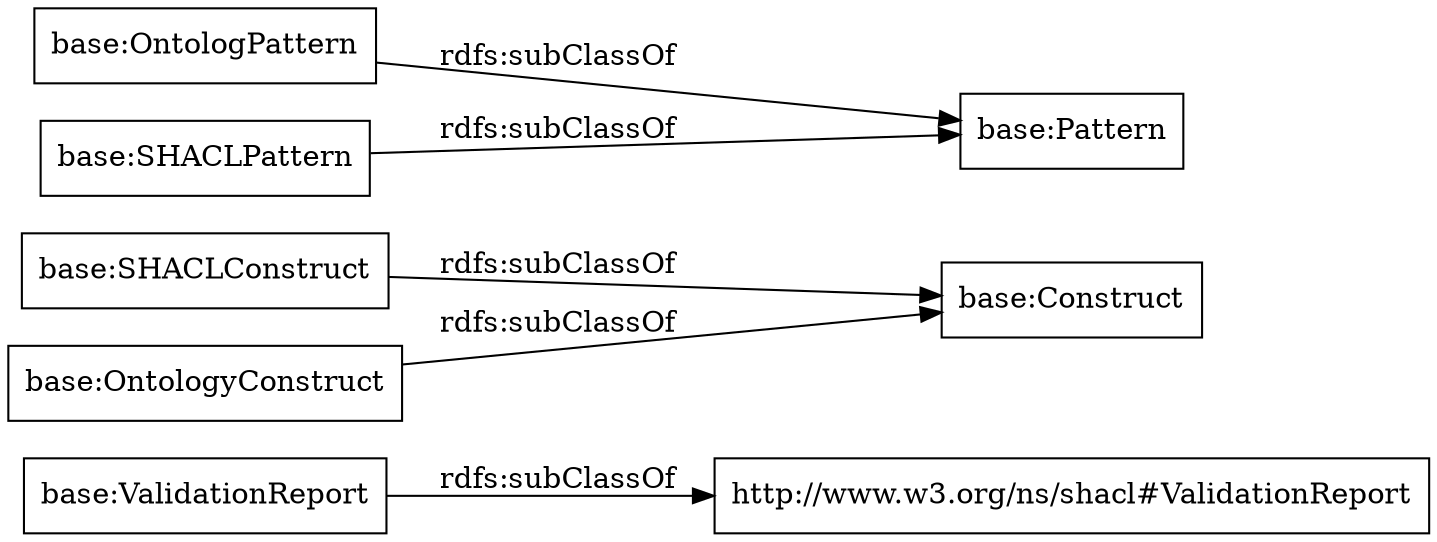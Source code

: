 digraph ar2dtool_diagram { 
rankdir=LR;
size="1000"
node [shape = rectangle, color="black"]; "base:ValidationReport" "base:Construct" "base:OntologPattern" "http://www.w3.org/ns/shacl#ValidationReport" "base:Pattern" "base:SHACLPattern" "base:SHACLConstruct" "base:OntologyConstruct" ; /*classes style*/
	"base:ValidationReport" -> "http://www.w3.org/ns/shacl#ValidationReport" [ label = "rdfs:subClassOf" ];
	"base:OntologyConstruct" -> "base:Construct" [ label = "rdfs:subClassOf" ];
	"base:OntologPattern" -> "base:Pattern" [ label = "rdfs:subClassOf" ];
	"base:SHACLPattern" -> "base:Pattern" [ label = "rdfs:subClassOf" ];
	"base:SHACLConstruct" -> "base:Construct" [ label = "rdfs:subClassOf" ];

}
